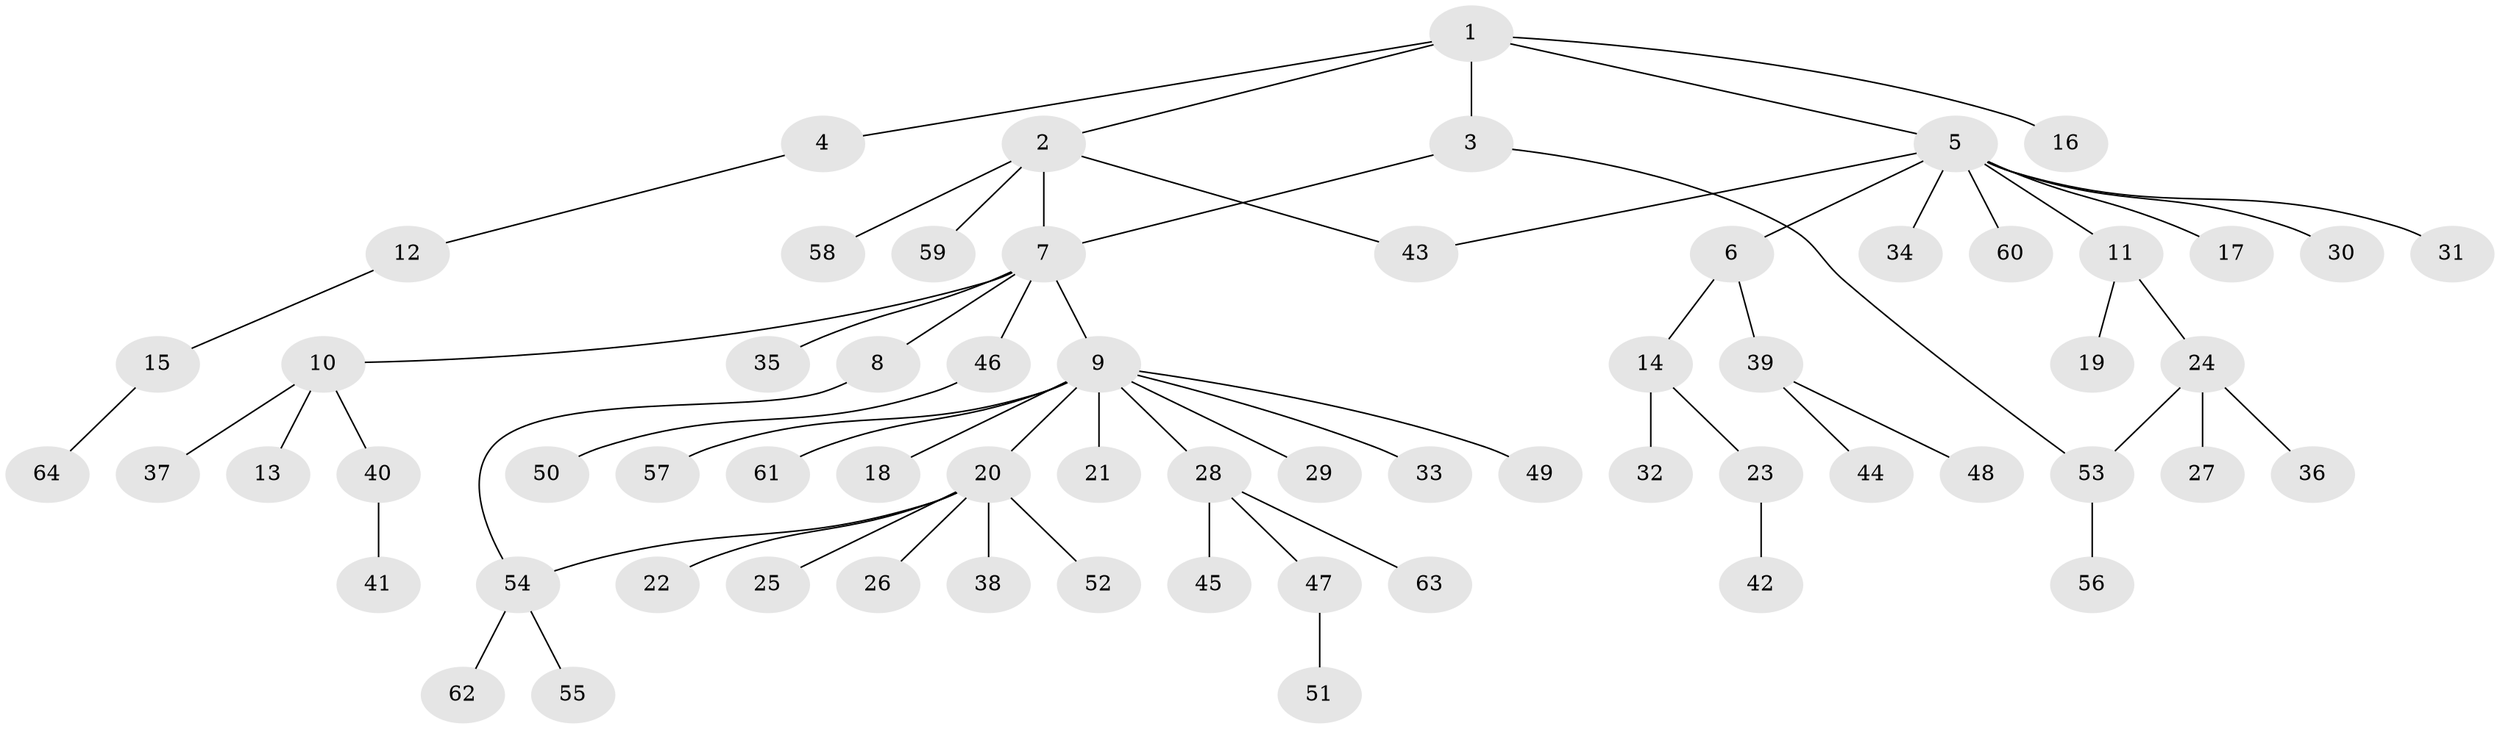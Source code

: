 // coarse degree distribution, {6: 0.041666666666666664, 5: 0.020833333333333332, 2: 0.125, 8: 0.020833333333333332, 4: 0.0625, 15: 0.020833333333333332, 1: 0.6666666666666666, 3: 0.041666666666666664}
// Generated by graph-tools (version 1.1) at 2025/23/03/03/25 07:23:53]
// undirected, 64 vertices, 67 edges
graph export_dot {
graph [start="1"]
  node [color=gray90,style=filled];
  1;
  2;
  3;
  4;
  5;
  6;
  7;
  8;
  9;
  10;
  11;
  12;
  13;
  14;
  15;
  16;
  17;
  18;
  19;
  20;
  21;
  22;
  23;
  24;
  25;
  26;
  27;
  28;
  29;
  30;
  31;
  32;
  33;
  34;
  35;
  36;
  37;
  38;
  39;
  40;
  41;
  42;
  43;
  44;
  45;
  46;
  47;
  48;
  49;
  50;
  51;
  52;
  53;
  54;
  55;
  56;
  57;
  58;
  59;
  60;
  61;
  62;
  63;
  64;
  1 -- 2;
  1 -- 3;
  1 -- 4;
  1 -- 5;
  1 -- 16;
  2 -- 7;
  2 -- 43;
  2 -- 58;
  2 -- 59;
  3 -- 7;
  3 -- 53;
  4 -- 12;
  5 -- 6;
  5 -- 11;
  5 -- 17;
  5 -- 30;
  5 -- 31;
  5 -- 34;
  5 -- 43;
  5 -- 60;
  6 -- 14;
  6 -- 39;
  7 -- 8;
  7 -- 9;
  7 -- 10;
  7 -- 35;
  7 -- 46;
  8 -- 54;
  9 -- 18;
  9 -- 20;
  9 -- 21;
  9 -- 28;
  9 -- 29;
  9 -- 33;
  9 -- 49;
  9 -- 57;
  9 -- 61;
  10 -- 13;
  10 -- 37;
  10 -- 40;
  11 -- 19;
  11 -- 24;
  12 -- 15;
  14 -- 23;
  14 -- 32;
  15 -- 64;
  20 -- 22;
  20 -- 25;
  20 -- 26;
  20 -- 38;
  20 -- 52;
  20 -- 54;
  23 -- 42;
  24 -- 27;
  24 -- 36;
  24 -- 53;
  28 -- 45;
  28 -- 47;
  28 -- 63;
  39 -- 44;
  39 -- 48;
  40 -- 41;
  46 -- 50;
  47 -- 51;
  53 -- 56;
  54 -- 55;
  54 -- 62;
}
